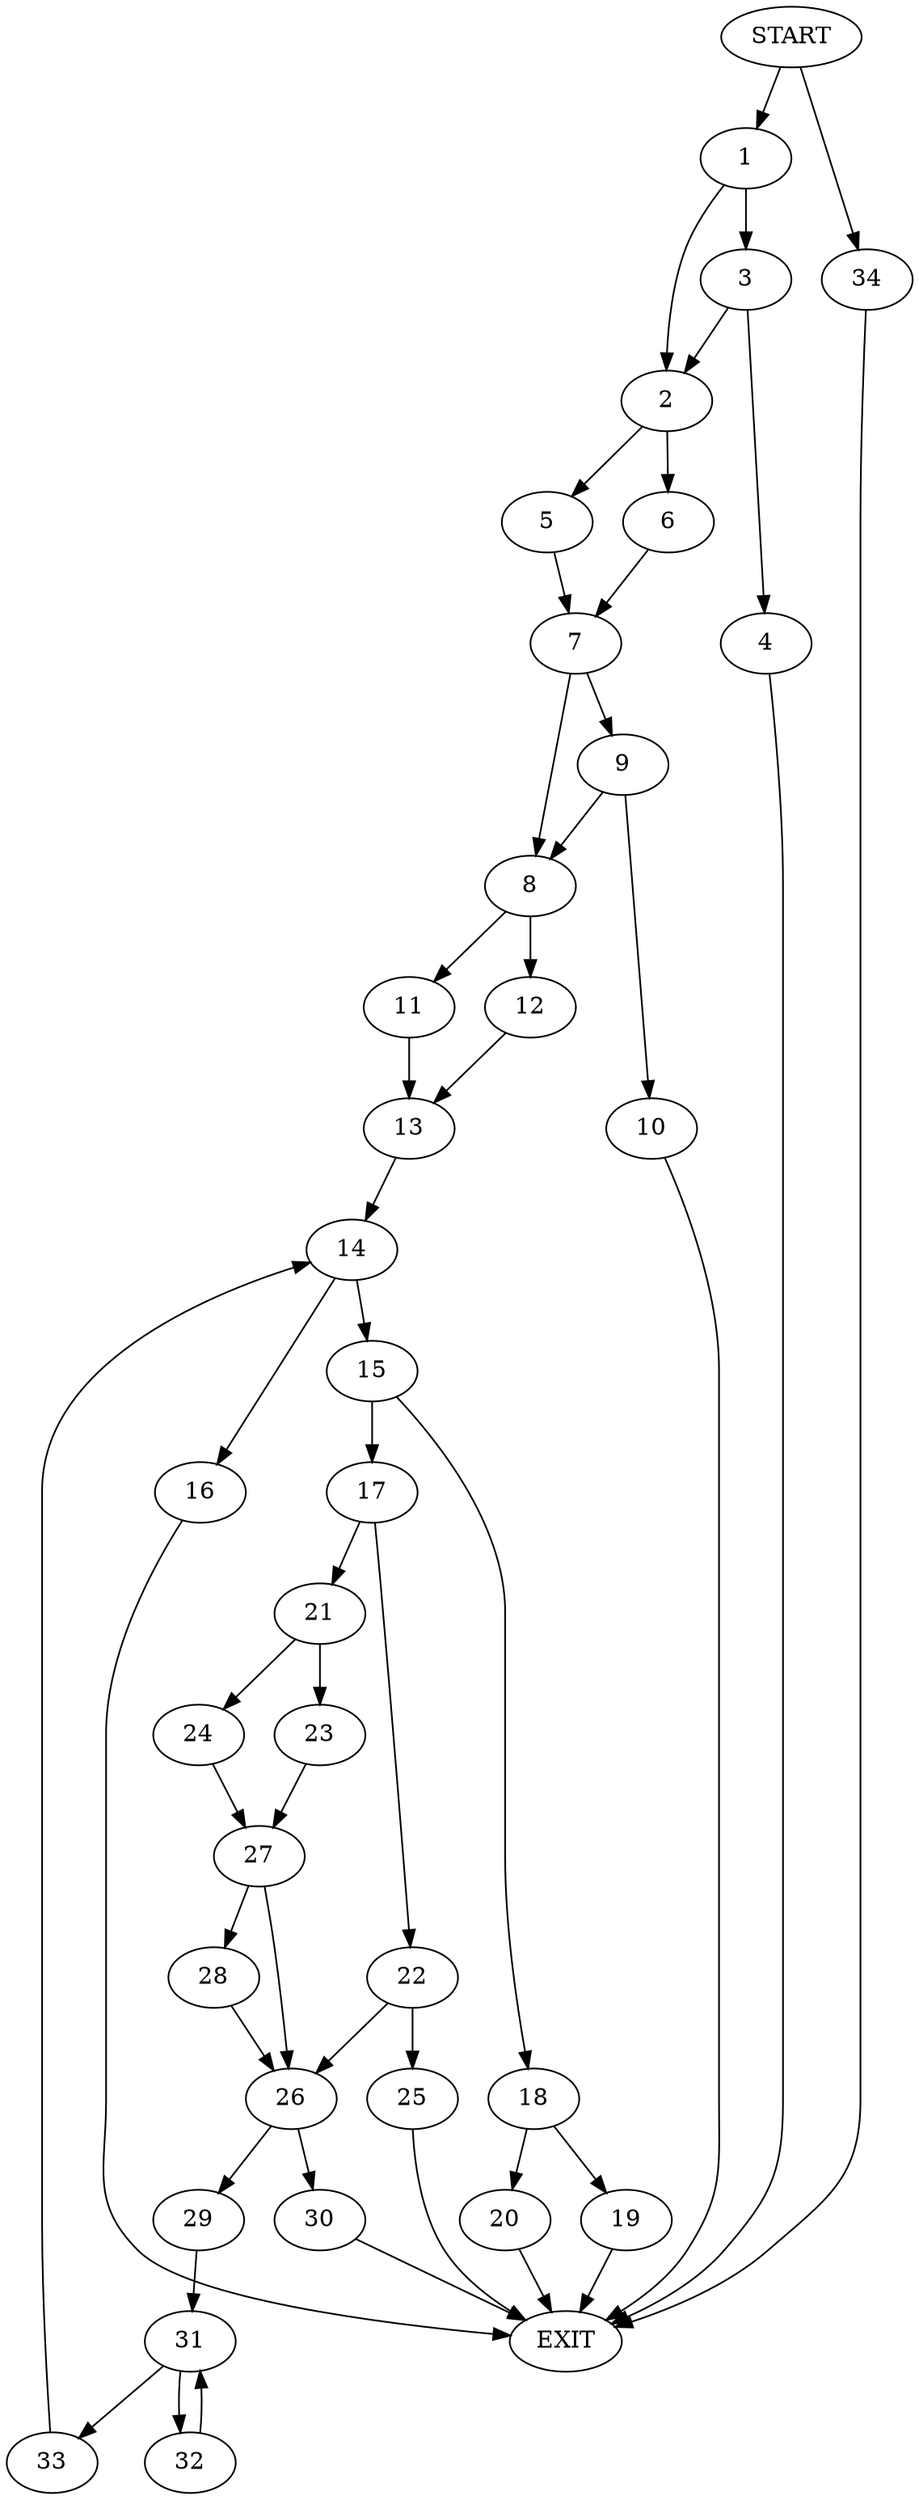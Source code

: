 digraph {
0 [label="START"]
35 [label="EXIT"]
0 -> 1
1 -> 2
1 -> 3
3 -> 2
3 -> 4
2 -> 5
2 -> 6
4 -> 35
5 -> 7
6 -> 7
7 -> 8
7 -> 9
9 -> 8
9 -> 10
8 -> 11
8 -> 12
10 -> 35
11 -> 13
12 -> 13
13 -> 14
14 -> 15
14 -> 16
16 -> 35
15 -> 17
15 -> 18
18 -> 19
18 -> 20
17 -> 21
17 -> 22
20 -> 35
19 -> 35
21 -> 23
21 -> 24
22 -> 25
22 -> 26
24 -> 27
23 -> 27
27 -> 28
27 -> 26
26 -> 29
26 -> 30
28 -> 26
25 -> 35
30 -> 35
29 -> 31
31 -> 32
31 -> 33
33 -> 14
32 -> 31
0 -> 34
34 -> 35
}
